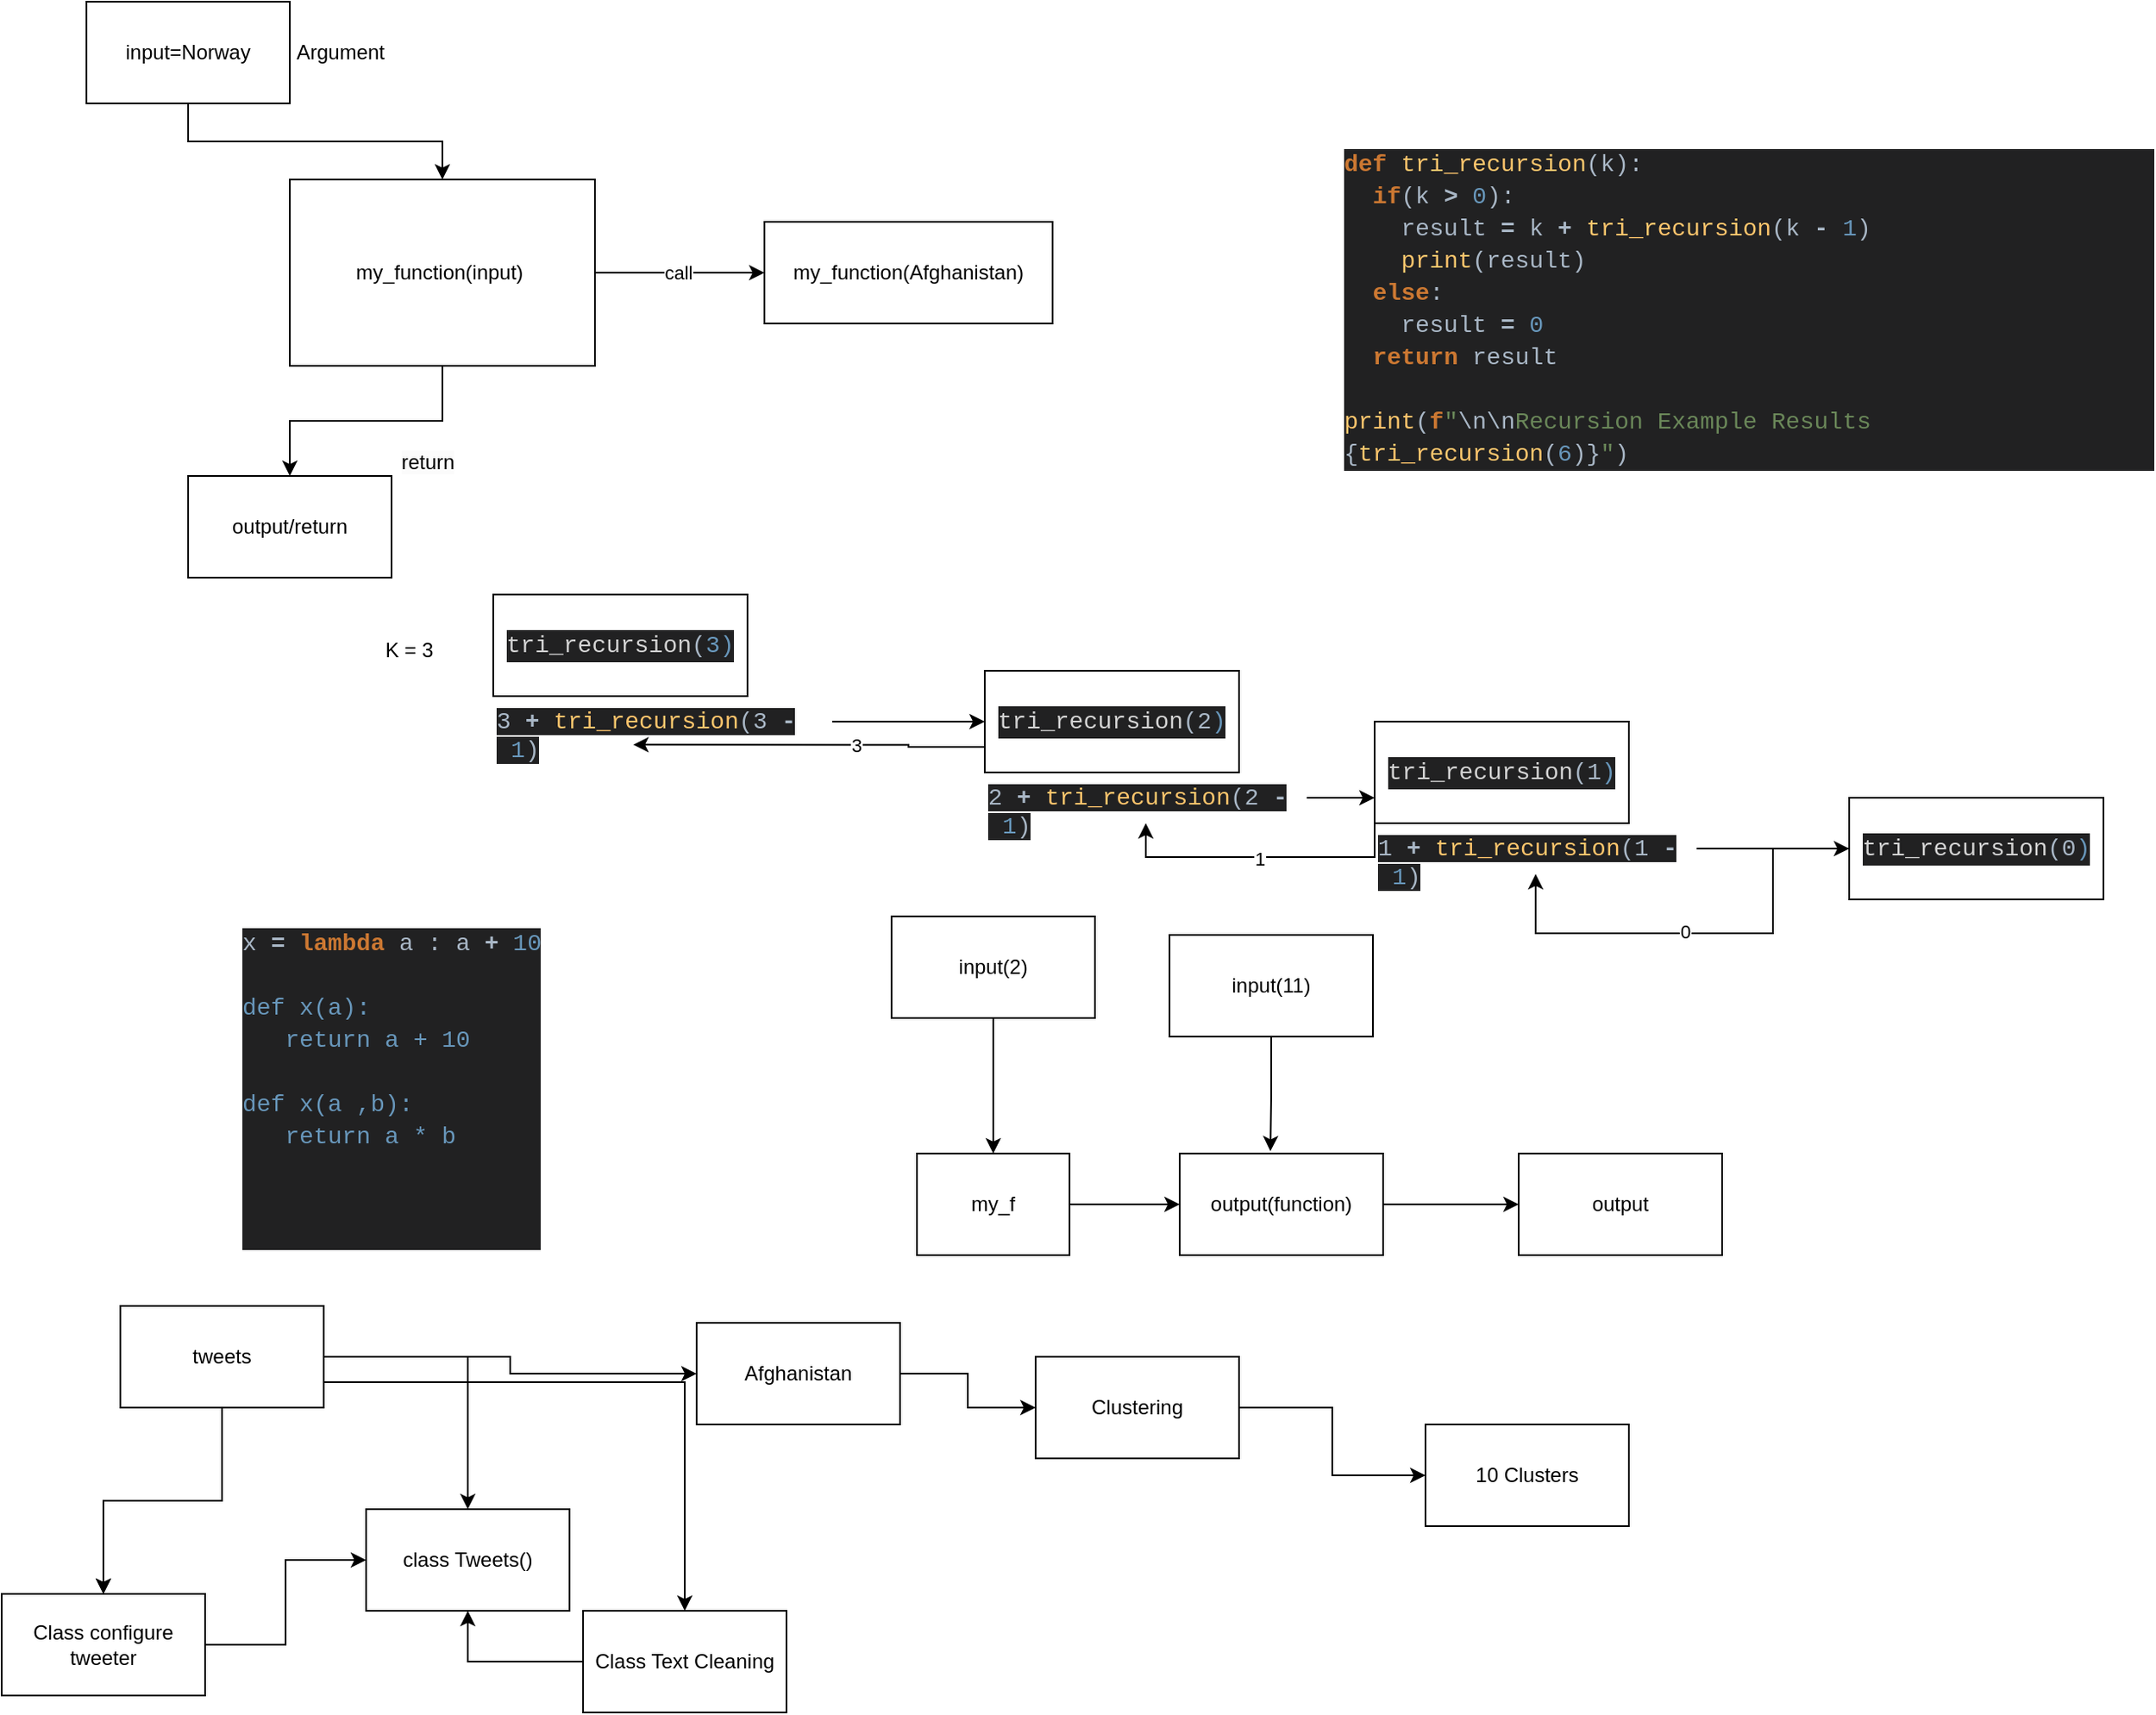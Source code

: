 <mxfile version="21.7.5" type="device">
  <diagram name="Page-1" id="yjjN8zbC1VRi_KGL64Z1">
    <mxGraphModel dx="1596" dy="771" grid="1" gridSize="10" guides="1" tooltips="1" connect="1" arrows="1" fold="1" page="1" pageScale="1" pageWidth="827" pageHeight="1169" math="0" shadow="0">
      <root>
        <mxCell id="0" />
        <mxCell id="1" parent="0" />
        <mxCell id="ee4p5m4NYaFbDFk599MZ-4" value="&#xa;&lt;span style=&quot;color: rgb(0, 0, 0); font-family: Helvetica; font-size: 12px; font-style: normal; font-variant-ligatures: normal; font-variant-caps: normal; font-weight: 400; letter-spacing: normal; orphans: 2; text-align: center; text-indent: 0px; text-transform: none; widows: 2; word-spacing: 0px; -webkit-text-stroke-width: 0px; background-color: rgb(251, 251, 251); text-decoration-thickness: initial; text-decoration-style: initial; text-decoration-color: initial; float: none; display: inline !important;&quot;&gt;return&lt;/span&gt;&#xa;&#xa;" style="edgeStyle=orthogonalEdgeStyle;rounded=0;orthogonalLoop=1;jettySize=auto;html=1;" edge="1" parent="1" source="ee4p5m4NYaFbDFk599MZ-1" target="ee4p5m4NYaFbDFk599MZ-3">
          <mxGeometry x="-0.455" y="30" relative="1" as="geometry">
            <mxPoint as="offset" />
          </mxGeometry>
        </mxCell>
        <mxCell id="ee4p5m4NYaFbDFk599MZ-8" value="" style="edgeStyle=orthogonalEdgeStyle;rounded=0;orthogonalLoop=1;jettySize=auto;html=1;" edge="1" parent="1" source="ee4p5m4NYaFbDFk599MZ-1" target="ee4p5m4NYaFbDFk599MZ-7">
          <mxGeometry relative="1" as="geometry" />
        </mxCell>
        <mxCell id="ee4p5m4NYaFbDFk599MZ-9" value="call" style="edgeLabel;html=1;align=center;verticalAlign=middle;resizable=0;points=[];" vertex="1" connectable="0" parent="ee4p5m4NYaFbDFk599MZ-8">
          <mxGeometry x="-0.018" relative="1" as="geometry">
            <mxPoint as="offset" />
          </mxGeometry>
        </mxCell>
        <mxCell id="ee4p5m4NYaFbDFk599MZ-1" value="my_function(input)&amp;nbsp;" style="rounded=0;whiteSpace=wrap;html=1;" vertex="1" parent="1">
          <mxGeometry x="180" y="225" width="180" height="110" as="geometry" />
        </mxCell>
        <mxCell id="ee4p5m4NYaFbDFk599MZ-5" style="edgeStyle=orthogonalEdgeStyle;rounded=0;orthogonalLoop=1;jettySize=auto;html=1;entryX=0.5;entryY=0;entryDx=0;entryDy=0;" edge="1" parent="1" source="ee4p5m4NYaFbDFk599MZ-2" target="ee4p5m4NYaFbDFk599MZ-1">
          <mxGeometry relative="1" as="geometry" />
        </mxCell>
        <mxCell id="ee4p5m4NYaFbDFk599MZ-2" value="input=Norway" style="rounded=0;whiteSpace=wrap;html=1;" vertex="1" parent="1">
          <mxGeometry x="60" y="120" width="120" height="60" as="geometry" />
        </mxCell>
        <mxCell id="ee4p5m4NYaFbDFk599MZ-3" value="output/return" style="whiteSpace=wrap;html=1;rounded=0;" vertex="1" parent="1">
          <mxGeometry x="120" y="400" width="120" height="60" as="geometry" />
        </mxCell>
        <mxCell id="ee4p5m4NYaFbDFk599MZ-6" value="Argument" style="text;html=1;strokeColor=none;fillColor=none;align=center;verticalAlign=middle;whiteSpace=wrap;rounded=0;" vertex="1" parent="1">
          <mxGeometry x="180" y="135" width="60" height="30" as="geometry" />
        </mxCell>
        <mxCell id="ee4p5m4NYaFbDFk599MZ-7" value="my_function(Afghanistan)" style="whiteSpace=wrap;html=1;rounded=0;" vertex="1" parent="1">
          <mxGeometry x="460" y="250" width="170" height="60" as="geometry" />
        </mxCell>
        <mxCell id="ee4p5m4NYaFbDFk599MZ-10" value="&lt;div style=&quot;background-color: rgb(33, 33, 34); font-family: Consolas, &amp;quot;Courier New&amp;quot;, monospace; font-size: 14px; line-height: 19px;&quot;&gt;&lt;font color=&quot;#d4d4d4&quot;&gt;tri_recursion&lt;/font&gt;&lt;span style=&quot;color: rgb(169, 183, 198);&quot;&gt;(&lt;/span&gt;&lt;font color=&quot;#6897bb&quot;&gt;3)&lt;/font&gt;&lt;/div&gt;" style="rounded=0;whiteSpace=wrap;html=1;" vertex="1" parent="1">
          <mxGeometry x="300" y="470" width="150" height="60" as="geometry" />
        </mxCell>
        <mxCell id="ee4p5m4NYaFbDFk599MZ-26" style="edgeStyle=orthogonalEdgeStyle;rounded=0;orthogonalLoop=1;jettySize=auto;html=1;exitX=0;exitY=1;exitDx=0;exitDy=0;entryX=0.5;entryY=1;entryDx=0;entryDy=0;" edge="1" parent="1" source="ee4p5m4NYaFbDFk599MZ-11" target="ee4p5m4NYaFbDFk599MZ-19">
          <mxGeometry relative="1" as="geometry" />
        </mxCell>
        <mxCell id="ee4p5m4NYaFbDFk599MZ-27" value="1" style="edgeLabel;html=1;align=center;verticalAlign=middle;resizable=0;points=[];" vertex="1" connectable="0" parent="ee4p5m4NYaFbDFk599MZ-26">
          <mxGeometry x="0.003" y="1" relative="1" as="geometry">
            <mxPoint as="offset" />
          </mxGeometry>
        </mxCell>
        <mxCell id="ee4p5m4NYaFbDFk599MZ-11" value="&lt;div style=&quot;background-color: rgb(33, 33, 34); font-family: Consolas, &amp;quot;Courier New&amp;quot;, monospace; font-size: 14px; line-height: 19px;&quot;&gt;&lt;font color=&quot;#d4d4d4&quot;&gt;tri_recursion&lt;/font&gt;&lt;span style=&quot;color: rgb(169, 183, 198);&quot;&gt;(1&lt;/span&gt;&lt;font color=&quot;#6897bb&quot;&gt;)&lt;/font&gt;&lt;/div&gt;" style="rounded=0;whiteSpace=wrap;html=1;" vertex="1" parent="1">
          <mxGeometry x="820" y="545" width="150" height="60" as="geometry" />
        </mxCell>
        <mxCell id="ee4p5m4NYaFbDFk599MZ-28" style="edgeStyle=orthogonalEdgeStyle;rounded=0;orthogonalLoop=1;jettySize=auto;html=1;exitX=0;exitY=0.75;exitDx=0;exitDy=0;entryX=0.413;entryY=0.955;entryDx=0;entryDy=0;entryPerimeter=0;" edge="1" parent="1" source="ee4p5m4NYaFbDFk599MZ-12" target="ee4p5m4NYaFbDFk599MZ-16">
          <mxGeometry relative="1" as="geometry" />
        </mxCell>
        <mxCell id="ee4p5m4NYaFbDFk599MZ-29" value="3" style="edgeLabel;html=1;align=center;verticalAlign=middle;resizable=0;points=[];" vertex="1" connectable="0" parent="ee4p5m4NYaFbDFk599MZ-28">
          <mxGeometry x="-0.256" relative="1" as="geometry">
            <mxPoint as="offset" />
          </mxGeometry>
        </mxCell>
        <mxCell id="ee4p5m4NYaFbDFk599MZ-12" value="&lt;div style=&quot;background-color: rgb(33, 33, 34); font-family: Consolas, &amp;quot;Courier New&amp;quot;, monospace; font-size: 14px; line-height: 19px;&quot;&gt;&lt;font color=&quot;#d4d4d4&quot;&gt;tri_recursion&lt;/font&gt;&lt;span style=&quot;color: rgb(169, 183, 198);&quot;&gt;(2&lt;/span&gt;&lt;font color=&quot;#6897bb&quot;&gt;)&lt;/font&gt;&lt;/div&gt;" style="rounded=0;whiteSpace=wrap;html=1;" vertex="1" parent="1">
          <mxGeometry x="590" y="515" width="150" height="60" as="geometry" />
        </mxCell>
        <mxCell id="ee4p5m4NYaFbDFk599MZ-23" style="edgeStyle=orthogonalEdgeStyle;rounded=0;orthogonalLoop=1;jettySize=auto;html=1;entryX=0.5;entryY=1;entryDx=0;entryDy=0;" edge="1" parent="1" source="ee4p5m4NYaFbDFk599MZ-13" target="ee4p5m4NYaFbDFk599MZ-21">
          <mxGeometry relative="1" as="geometry" />
        </mxCell>
        <mxCell id="ee4p5m4NYaFbDFk599MZ-24" value="0" style="edgeLabel;html=1;align=center;verticalAlign=middle;resizable=0;points=[];" vertex="1" connectable="0" parent="ee4p5m4NYaFbDFk599MZ-23">
          <mxGeometry x="0.092" y="-1" relative="1" as="geometry">
            <mxPoint as="offset" />
          </mxGeometry>
        </mxCell>
        <mxCell id="ee4p5m4NYaFbDFk599MZ-13" value="&lt;div style=&quot;background-color: rgb(33, 33, 34); font-family: Consolas, &amp;quot;Courier New&amp;quot;, monospace; font-size: 14px; line-height: 19px;&quot;&gt;&lt;font color=&quot;#d4d4d4&quot;&gt;tri_recursion&lt;/font&gt;&lt;span style=&quot;color: rgb(169, 183, 198);&quot;&gt;(0&lt;/span&gt;&lt;font color=&quot;#6897bb&quot;&gt;)&lt;/font&gt;&lt;/div&gt;" style="rounded=0;whiteSpace=wrap;html=1;" vertex="1" parent="1">
          <mxGeometry x="1100" y="590" width="150" height="60" as="geometry" />
        </mxCell>
        <mxCell id="ee4p5m4NYaFbDFk599MZ-14" value="&lt;div style=&quot;color: rgb(212, 212, 212); background-color: rgb(33, 33, 34); font-family: Consolas, &amp;quot;Courier New&amp;quot;, monospace; font-weight: normal; font-size: 14px; line-height: 19px;&quot;&gt;&lt;div&gt;&lt;span style=&quot;color: #cc7832;font-weight: bold;&quot;&gt;def&lt;/span&gt;&lt;span style=&quot;color: #a9b7c6;&quot;&gt; &lt;/span&gt;&lt;span style=&quot;color: #ffc66d;&quot;&gt;tri_recursion&lt;/span&gt;&lt;span style=&quot;color: #a9b7c6;&quot;&gt;(k):&lt;/span&gt;&lt;/div&gt;&lt;div&gt;&lt;span style=&quot;color: #a9b7c6;&quot;&gt;&amp;nbsp; &lt;/span&gt;&lt;span style=&quot;color: #cc7832;font-weight: bold;&quot;&gt;if&lt;/span&gt;&lt;span style=&quot;color: #a9b7c6;&quot;&gt;(k &lt;/span&gt;&lt;span style=&quot;color: #a9b7c6;font-weight: bold;&quot;&gt;&amp;gt;&lt;/span&gt;&lt;span style=&quot;color: #a9b7c6;&quot;&gt; &lt;/span&gt;&lt;span style=&quot;color: #6897bb;&quot;&gt;0&lt;/span&gt;&lt;span style=&quot;color: #a9b7c6;&quot;&gt;):&lt;/span&gt;&lt;/div&gt;&lt;div&gt;&lt;span style=&quot;color: #a9b7c6;&quot;&gt;&amp;nbsp; &amp;nbsp; result &lt;/span&gt;&lt;span style=&quot;color: #a9b7c6;font-weight: bold;&quot;&gt;=&lt;/span&gt;&lt;span style=&quot;color: #a9b7c6;&quot;&gt; k &lt;/span&gt;&lt;span style=&quot;color: #a9b7c6;font-weight: bold;&quot;&gt;+&lt;/span&gt;&lt;span style=&quot;color: #a9b7c6;&quot;&gt; &lt;/span&gt;&lt;span style=&quot;color: #ffc66d;&quot;&gt;tri_recursion&lt;/span&gt;&lt;span style=&quot;color: #a9b7c6;&quot;&gt;(k &lt;/span&gt;&lt;span style=&quot;color: #a9b7c6;font-weight: bold;&quot;&gt;-&lt;/span&gt;&lt;span style=&quot;color: #a9b7c6;&quot;&gt; &lt;/span&gt;&lt;span style=&quot;color: #6897bb;&quot;&gt;1&lt;/span&gt;&lt;span style=&quot;color: #a9b7c6;&quot;&gt;)&lt;/span&gt;&lt;/div&gt;&lt;div&gt;&lt;span style=&quot;color: #a9b7c6;&quot;&gt;&amp;nbsp; &amp;nbsp; &lt;/span&gt;&lt;span style=&quot;color: #ffc66d;&quot;&gt;print&lt;/span&gt;&lt;span style=&quot;color: #a9b7c6;&quot;&gt;(result)&lt;/span&gt;&lt;/div&gt;&lt;div&gt;&lt;span style=&quot;color: #a9b7c6;&quot;&gt;&amp;nbsp; &lt;/span&gt;&lt;span style=&quot;color: #cc7832;font-weight: bold;&quot;&gt;else&lt;/span&gt;&lt;span style=&quot;color: #a9b7c6;&quot;&gt;:&lt;/span&gt;&lt;/div&gt;&lt;div&gt;&lt;span style=&quot;color: #a9b7c6;&quot;&gt;&amp;nbsp; &amp;nbsp; result &lt;/span&gt;&lt;span style=&quot;color: #a9b7c6;font-weight: bold;&quot;&gt;=&lt;/span&gt;&lt;span style=&quot;color: #a9b7c6;&quot;&gt; &lt;/span&gt;&lt;span style=&quot;color: #6897bb;&quot;&gt;0&lt;/span&gt;&lt;/div&gt;&lt;div&gt;&lt;span style=&quot;color: #a9b7c6;&quot;&gt;&amp;nbsp; &lt;/span&gt;&lt;span style=&quot;color: #cc7832;font-weight: bold;&quot;&gt;return&lt;/span&gt;&lt;span style=&quot;color: #a9b7c6;&quot;&gt; result&lt;/span&gt;&lt;/div&gt;&lt;br&gt;&lt;div&gt;&lt;span style=&quot;color: #ffc66d;&quot;&gt;print&lt;/span&gt;&lt;span style=&quot;color: #a9b7c6;&quot;&gt;(&lt;/span&gt;&lt;span style=&quot;color: #cc7832;font-weight: bold;&quot;&gt;f&lt;/span&gt;&lt;span style=&quot;color: #6a8759;&quot;&gt;&quot;&lt;/span&gt;&lt;span style=&quot;color: #a9b7c6;&quot;&gt;\n\n&lt;/span&gt;&lt;span style=&quot;color: #6a8759;&quot;&gt;Recursion Example Results &lt;/span&gt;&lt;span style=&quot;color: #a9b7c6;&quot;&gt;{&lt;/span&gt;&lt;span style=&quot;color: #ffc66d;&quot;&gt;tri_recursion&lt;/span&gt;&lt;span style=&quot;color: #a9b7c6;&quot;&gt;(&lt;/span&gt;&lt;span style=&quot;color: #6897bb;&quot;&gt;6&lt;/span&gt;&lt;span style=&quot;color: #a9b7c6;&quot;&gt;)}&lt;/span&gt;&lt;span style=&quot;color: #6a8759;&quot;&gt;&quot;&lt;/span&gt;&lt;span style=&quot;color: #a9b7c6;&quot;&gt;)&lt;/span&gt;&lt;/div&gt;&lt;/div&gt;" style="text;whiteSpace=wrap;html=1;" vertex="1" parent="1">
          <mxGeometry x="800" y="200" width="480" height="190" as="geometry" />
        </mxCell>
        <mxCell id="ee4p5m4NYaFbDFk599MZ-15" value="K = 3" style="text;html=1;align=center;verticalAlign=middle;resizable=0;points=[];autosize=1;strokeColor=none;fillColor=none;" vertex="1" parent="1">
          <mxGeometry x="225" y="488" width="50" height="30" as="geometry" />
        </mxCell>
        <mxCell id="ee4p5m4NYaFbDFk599MZ-18" style="edgeStyle=orthogonalEdgeStyle;rounded=0;orthogonalLoop=1;jettySize=auto;html=1;entryX=0;entryY=0.5;entryDx=0;entryDy=0;" edge="1" parent="1" source="ee4p5m4NYaFbDFk599MZ-16" target="ee4p5m4NYaFbDFk599MZ-12">
          <mxGeometry relative="1" as="geometry" />
        </mxCell>
        <mxCell id="ee4p5m4NYaFbDFk599MZ-16" value="&lt;span style=&quot;border-color: var(--border-color); font-family: Consolas, &amp;quot;Courier New&amp;quot;, monospace; font-size: 14px; font-style: normal; font-variant-ligatures: normal; font-variant-caps: normal; font-weight: 400; letter-spacing: normal; orphans: 2; text-align: left; text-indent: 0px; text-transform: none; widows: 2; word-spacing: 0px; -webkit-text-stroke-width: 0px; background-color: rgb(33, 33, 34); text-decoration-thickness: initial; text-decoration-style: initial; text-decoration-color: initial; color: rgb(169, 183, 198);&quot;&gt;&lt;span&gt;3&amp;nbsp;&lt;/span&gt;&lt;/span&gt;&lt;span style=&quot;border-color: var(--border-color); font-family: Consolas, &amp;quot;Courier New&amp;quot;, monospace; font-size: 14px; font-style: normal; font-variant-ligatures: normal; font-variant-caps: normal; letter-spacing: normal; orphans: 2; text-align: left; text-indent: 0px; text-transform: none; widows: 2; word-spacing: 0px; -webkit-text-stroke-width: 0px; background-color: rgb(33, 33, 34); text-decoration-thickness: initial; text-decoration-style: initial; text-decoration-color: initial; color: rgb(169, 183, 198); font-weight: bold;&quot;&gt;+&lt;/span&gt;&lt;span style=&quot;border-color: var(--border-color); font-family: Consolas, &amp;quot;Courier New&amp;quot;, monospace; font-size: 14px; font-style: normal; font-variant-ligatures: normal; font-variant-caps: normal; font-weight: 400; letter-spacing: normal; orphans: 2; text-align: left; text-indent: 0px; text-transform: none; widows: 2; word-spacing: 0px; -webkit-text-stroke-width: 0px; background-color: rgb(33, 33, 34); text-decoration-thickness: initial; text-decoration-style: initial; text-decoration-color: initial; color: rgb(169, 183, 198);&quot;&gt;&lt;span&gt;&amp;nbsp;&lt;/span&gt;&lt;/span&gt;&lt;span style=&quot;border-color: var(--border-color); font-family: Consolas, &amp;quot;Courier New&amp;quot;, monospace; font-size: 14px; font-style: normal; font-variant-ligatures: normal; font-variant-caps: normal; font-weight: 400; letter-spacing: normal; orphans: 2; text-align: left; text-indent: 0px; text-transform: none; widows: 2; word-spacing: 0px; -webkit-text-stroke-width: 0px; background-color: rgb(33, 33, 34); text-decoration-thickness: initial; text-decoration-style: initial; text-decoration-color: initial; color: rgb(255, 198, 109);&quot;&gt;tri_recursion&lt;/span&gt;&lt;span style=&quot;border-color: var(--border-color); font-family: Consolas, &amp;quot;Courier New&amp;quot;, monospace; font-size: 14px; font-style: normal; font-variant-ligatures: normal; font-variant-caps: normal; font-weight: 400; letter-spacing: normal; orphans: 2; text-align: left; text-indent: 0px; text-transform: none; widows: 2; word-spacing: 0px; -webkit-text-stroke-width: 0px; background-color: rgb(33, 33, 34); text-decoration-thickness: initial; text-decoration-style: initial; text-decoration-color: initial; color: rgb(169, 183, 198);&quot;&gt;(3&lt;span&gt;&amp;nbsp;&lt;/span&gt;&lt;/span&gt;&lt;span style=&quot;border-color: var(--border-color); font-family: Consolas, &amp;quot;Courier New&amp;quot;, monospace; font-size: 14px; font-style: normal; font-variant-ligatures: normal; font-variant-caps: normal; letter-spacing: normal; orphans: 2; text-align: left; text-indent: 0px; text-transform: none; widows: 2; word-spacing: 0px; -webkit-text-stroke-width: 0px; background-color: rgb(33, 33, 34); text-decoration-thickness: initial; text-decoration-style: initial; text-decoration-color: initial; color: rgb(169, 183, 198); font-weight: bold;&quot;&gt;-&lt;/span&gt;&lt;span style=&quot;border-color: var(--border-color); font-family: Consolas, &amp;quot;Courier New&amp;quot;, monospace; font-size: 14px; font-style: normal; font-variant-ligatures: normal; font-variant-caps: normal; font-weight: 400; letter-spacing: normal; orphans: 2; text-align: left; text-indent: 0px; text-transform: none; widows: 2; word-spacing: 0px; -webkit-text-stroke-width: 0px; background-color: rgb(33, 33, 34); text-decoration-thickness: initial; text-decoration-style: initial; text-decoration-color: initial; color: rgb(169, 183, 198);&quot;&gt;&lt;span&gt;&amp;nbsp;&lt;/span&gt;&lt;/span&gt;&lt;span style=&quot;border-color: var(--border-color); font-family: Consolas, &amp;quot;Courier New&amp;quot;, monospace; font-size: 14px; font-style: normal; font-variant-ligatures: normal; font-variant-caps: normal; font-weight: 400; letter-spacing: normal; orphans: 2; text-align: left; text-indent: 0px; text-transform: none; widows: 2; word-spacing: 0px; -webkit-text-stroke-width: 0px; background-color: rgb(33, 33, 34); text-decoration-thickness: initial; text-decoration-style: initial; text-decoration-color: initial; color: rgb(104, 151, 187);&quot;&gt;1&lt;/span&gt;&lt;span style=&quot;border-color: var(--border-color); font-family: Consolas, &amp;quot;Courier New&amp;quot;, monospace; font-size: 14px; font-style: normal; font-variant-ligatures: normal; font-variant-caps: normal; font-weight: 400; letter-spacing: normal; orphans: 2; text-align: left; text-indent: 0px; text-transform: none; widows: 2; word-spacing: 0px; -webkit-text-stroke-width: 0px; background-color: rgb(33, 33, 34); text-decoration-thickness: initial; text-decoration-style: initial; text-decoration-color: initial; color: rgb(169, 183, 198);&quot;&gt;)&lt;/span&gt;" style="text;whiteSpace=wrap;html=1;" vertex="1" parent="1">
          <mxGeometry x="300" y="530" width="200" height="30" as="geometry" />
        </mxCell>
        <mxCell id="ee4p5m4NYaFbDFk599MZ-20" style="edgeStyle=orthogonalEdgeStyle;rounded=0;orthogonalLoop=1;jettySize=auto;html=1;entryX=0;entryY=0.75;entryDx=0;entryDy=0;" edge="1" parent="1" source="ee4p5m4NYaFbDFk599MZ-19" target="ee4p5m4NYaFbDFk599MZ-11">
          <mxGeometry relative="1" as="geometry" />
        </mxCell>
        <mxCell id="ee4p5m4NYaFbDFk599MZ-19" value="&lt;span style=&quot;border-color: var(--border-color); font-family: Consolas, &amp;quot;Courier New&amp;quot;, monospace; font-size: 14px; font-style: normal; font-variant-ligatures: normal; font-variant-caps: normal; font-weight: 400; letter-spacing: normal; orphans: 2; text-align: left; text-indent: 0px; text-transform: none; widows: 2; word-spacing: 0px; -webkit-text-stroke-width: 0px; background-color: rgb(33, 33, 34); text-decoration-thickness: initial; text-decoration-style: initial; text-decoration-color: initial; color: rgb(169, 183, 198);&quot;&gt;&lt;span&gt;2&amp;nbsp;&lt;/span&gt;&lt;/span&gt;&lt;span style=&quot;border-color: var(--border-color); font-family: Consolas, &amp;quot;Courier New&amp;quot;, monospace; font-size: 14px; font-style: normal; font-variant-ligatures: normal; font-variant-caps: normal; letter-spacing: normal; orphans: 2; text-align: left; text-indent: 0px; text-transform: none; widows: 2; word-spacing: 0px; -webkit-text-stroke-width: 0px; background-color: rgb(33, 33, 34); text-decoration-thickness: initial; text-decoration-style: initial; text-decoration-color: initial; color: rgb(169, 183, 198); font-weight: bold;&quot;&gt;+&lt;/span&gt;&lt;span style=&quot;border-color: var(--border-color); font-family: Consolas, &amp;quot;Courier New&amp;quot;, monospace; font-size: 14px; font-style: normal; font-variant-ligatures: normal; font-variant-caps: normal; font-weight: 400; letter-spacing: normal; orphans: 2; text-align: left; text-indent: 0px; text-transform: none; widows: 2; word-spacing: 0px; -webkit-text-stroke-width: 0px; background-color: rgb(33, 33, 34); text-decoration-thickness: initial; text-decoration-style: initial; text-decoration-color: initial; color: rgb(169, 183, 198);&quot;&gt;&lt;span&gt;&amp;nbsp;&lt;/span&gt;&lt;/span&gt;&lt;span style=&quot;border-color: var(--border-color); font-family: Consolas, &amp;quot;Courier New&amp;quot;, monospace; font-size: 14px; font-style: normal; font-variant-ligatures: normal; font-variant-caps: normal; font-weight: 400; letter-spacing: normal; orphans: 2; text-align: left; text-indent: 0px; text-transform: none; widows: 2; word-spacing: 0px; -webkit-text-stroke-width: 0px; background-color: rgb(33, 33, 34); text-decoration-thickness: initial; text-decoration-style: initial; text-decoration-color: initial; color: rgb(255, 198, 109);&quot;&gt;tri_recursion&lt;/span&gt;&lt;span style=&quot;border-color: var(--border-color); font-family: Consolas, &amp;quot;Courier New&amp;quot;, monospace; font-size: 14px; font-style: normal; font-variant-ligatures: normal; font-variant-caps: normal; font-weight: 400; letter-spacing: normal; orphans: 2; text-align: left; text-indent: 0px; text-transform: none; widows: 2; word-spacing: 0px; -webkit-text-stroke-width: 0px; background-color: rgb(33, 33, 34); text-decoration-thickness: initial; text-decoration-style: initial; text-decoration-color: initial; color: rgb(169, 183, 198);&quot;&gt;(2&lt;span&gt;&amp;nbsp;&lt;/span&gt;&lt;/span&gt;&lt;span style=&quot;border-color: var(--border-color); font-family: Consolas, &amp;quot;Courier New&amp;quot;, monospace; font-size: 14px; font-style: normal; font-variant-ligatures: normal; font-variant-caps: normal; letter-spacing: normal; orphans: 2; text-align: left; text-indent: 0px; text-transform: none; widows: 2; word-spacing: 0px; -webkit-text-stroke-width: 0px; background-color: rgb(33, 33, 34); text-decoration-thickness: initial; text-decoration-style: initial; text-decoration-color: initial; color: rgb(169, 183, 198); font-weight: bold;&quot;&gt;-&lt;/span&gt;&lt;span style=&quot;border-color: var(--border-color); font-family: Consolas, &amp;quot;Courier New&amp;quot;, monospace; font-size: 14px; font-style: normal; font-variant-ligatures: normal; font-variant-caps: normal; font-weight: 400; letter-spacing: normal; orphans: 2; text-align: left; text-indent: 0px; text-transform: none; widows: 2; word-spacing: 0px; -webkit-text-stroke-width: 0px; background-color: rgb(33, 33, 34); text-decoration-thickness: initial; text-decoration-style: initial; text-decoration-color: initial; color: rgb(169, 183, 198);&quot;&gt;&lt;span&gt;&amp;nbsp;&lt;/span&gt;&lt;/span&gt;&lt;span style=&quot;border-color: var(--border-color); font-family: Consolas, &amp;quot;Courier New&amp;quot;, monospace; font-size: 14px; font-style: normal; font-variant-ligatures: normal; font-variant-caps: normal; font-weight: 400; letter-spacing: normal; orphans: 2; text-align: left; text-indent: 0px; text-transform: none; widows: 2; word-spacing: 0px; -webkit-text-stroke-width: 0px; background-color: rgb(33, 33, 34); text-decoration-thickness: initial; text-decoration-style: initial; text-decoration-color: initial; color: rgb(104, 151, 187);&quot;&gt;1&lt;/span&gt;&lt;span style=&quot;border-color: var(--border-color); font-family: Consolas, &amp;quot;Courier New&amp;quot;, monospace; font-size: 14px; font-style: normal; font-variant-ligatures: normal; font-variant-caps: normal; font-weight: 400; letter-spacing: normal; orphans: 2; text-align: left; text-indent: 0px; text-transform: none; widows: 2; word-spacing: 0px; -webkit-text-stroke-width: 0px; background-color: rgb(33, 33, 34); text-decoration-thickness: initial; text-decoration-style: initial; text-decoration-color: initial; color: rgb(169, 183, 198);&quot;&gt;)&lt;/span&gt;" style="text;whiteSpace=wrap;html=1;" vertex="1" parent="1">
          <mxGeometry x="590" y="575" width="190" height="30" as="geometry" />
        </mxCell>
        <mxCell id="ee4p5m4NYaFbDFk599MZ-22" style="edgeStyle=orthogonalEdgeStyle;rounded=0;orthogonalLoop=1;jettySize=auto;html=1;entryX=0;entryY=0.5;entryDx=0;entryDy=0;" edge="1" parent="1" source="ee4p5m4NYaFbDFk599MZ-21" target="ee4p5m4NYaFbDFk599MZ-13">
          <mxGeometry relative="1" as="geometry" />
        </mxCell>
        <mxCell id="ee4p5m4NYaFbDFk599MZ-21" value="&lt;span style=&quot;border-color: var(--border-color); font-family: Consolas, &amp;quot;Courier New&amp;quot;, monospace; font-size: 14px; font-style: normal; font-variant-ligatures: normal; font-variant-caps: normal; font-weight: 400; letter-spacing: normal; orphans: 2; text-align: left; text-indent: 0px; text-transform: none; widows: 2; word-spacing: 0px; -webkit-text-stroke-width: 0px; background-color: rgb(33, 33, 34); text-decoration-thickness: initial; text-decoration-style: initial; text-decoration-color: initial; color: rgb(169, 183, 198);&quot;&gt;&lt;span&gt;1&amp;nbsp;&lt;/span&gt;&lt;/span&gt;&lt;span style=&quot;border-color: var(--border-color); font-family: Consolas, &amp;quot;Courier New&amp;quot;, monospace; font-size: 14px; font-style: normal; font-variant-ligatures: normal; font-variant-caps: normal; letter-spacing: normal; orphans: 2; text-align: left; text-indent: 0px; text-transform: none; widows: 2; word-spacing: 0px; -webkit-text-stroke-width: 0px; background-color: rgb(33, 33, 34); text-decoration-thickness: initial; text-decoration-style: initial; text-decoration-color: initial; color: rgb(169, 183, 198); font-weight: bold;&quot;&gt;+&lt;/span&gt;&lt;span style=&quot;border-color: var(--border-color); font-family: Consolas, &amp;quot;Courier New&amp;quot;, monospace; font-size: 14px; font-style: normal; font-variant-ligatures: normal; font-variant-caps: normal; font-weight: 400; letter-spacing: normal; orphans: 2; text-align: left; text-indent: 0px; text-transform: none; widows: 2; word-spacing: 0px; -webkit-text-stroke-width: 0px; background-color: rgb(33, 33, 34); text-decoration-thickness: initial; text-decoration-style: initial; text-decoration-color: initial; color: rgb(169, 183, 198);&quot;&gt;&lt;span&gt;&amp;nbsp;&lt;/span&gt;&lt;/span&gt;&lt;span style=&quot;border-color: var(--border-color); font-family: Consolas, &amp;quot;Courier New&amp;quot;, monospace; font-size: 14px; font-style: normal; font-variant-ligatures: normal; font-variant-caps: normal; font-weight: 400; letter-spacing: normal; orphans: 2; text-align: left; text-indent: 0px; text-transform: none; widows: 2; word-spacing: 0px; -webkit-text-stroke-width: 0px; background-color: rgb(33, 33, 34); text-decoration-thickness: initial; text-decoration-style: initial; text-decoration-color: initial; color: rgb(255, 198, 109);&quot;&gt;tri_recursion&lt;/span&gt;&lt;span style=&quot;border-color: var(--border-color); font-family: Consolas, &amp;quot;Courier New&amp;quot;, monospace; font-size: 14px; font-style: normal; font-variant-ligatures: normal; font-variant-caps: normal; font-weight: 400; letter-spacing: normal; orphans: 2; text-align: left; text-indent: 0px; text-transform: none; widows: 2; word-spacing: 0px; -webkit-text-stroke-width: 0px; background-color: rgb(33, 33, 34); text-decoration-thickness: initial; text-decoration-style: initial; text-decoration-color: initial; color: rgb(169, 183, 198);&quot;&gt;(1&lt;span&gt;&amp;nbsp;&lt;/span&gt;&lt;/span&gt;&lt;span style=&quot;border-color: var(--border-color); font-family: Consolas, &amp;quot;Courier New&amp;quot;, monospace; font-size: 14px; font-style: normal; font-variant-ligatures: normal; font-variant-caps: normal; letter-spacing: normal; orphans: 2; text-align: left; text-indent: 0px; text-transform: none; widows: 2; word-spacing: 0px; -webkit-text-stroke-width: 0px; background-color: rgb(33, 33, 34); text-decoration-thickness: initial; text-decoration-style: initial; text-decoration-color: initial; color: rgb(169, 183, 198); font-weight: bold;&quot;&gt;-&lt;/span&gt;&lt;span style=&quot;border-color: var(--border-color); font-family: Consolas, &amp;quot;Courier New&amp;quot;, monospace; font-size: 14px; font-style: normal; font-variant-ligatures: normal; font-variant-caps: normal; font-weight: 400; letter-spacing: normal; orphans: 2; text-align: left; text-indent: 0px; text-transform: none; widows: 2; word-spacing: 0px; -webkit-text-stroke-width: 0px; background-color: rgb(33, 33, 34); text-decoration-thickness: initial; text-decoration-style: initial; text-decoration-color: initial; color: rgb(169, 183, 198);&quot;&gt;&lt;span&gt;&amp;nbsp;&lt;/span&gt;&lt;/span&gt;&lt;span style=&quot;border-color: var(--border-color); font-family: Consolas, &amp;quot;Courier New&amp;quot;, monospace; font-size: 14px; font-style: normal; font-variant-ligatures: normal; font-variant-caps: normal; font-weight: 400; letter-spacing: normal; orphans: 2; text-align: left; text-indent: 0px; text-transform: none; widows: 2; word-spacing: 0px; -webkit-text-stroke-width: 0px; background-color: rgb(33, 33, 34); text-decoration-thickness: initial; text-decoration-style: initial; text-decoration-color: initial; color: rgb(104, 151, 187);&quot;&gt;1&lt;/span&gt;&lt;span style=&quot;border-color: var(--border-color); font-family: Consolas, &amp;quot;Courier New&amp;quot;, monospace; font-size: 14px; font-style: normal; font-variant-ligatures: normal; font-variant-caps: normal; font-weight: 400; letter-spacing: normal; orphans: 2; text-align: left; text-indent: 0px; text-transform: none; widows: 2; word-spacing: 0px; -webkit-text-stroke-width: 0px; background-color: rgb(33, 33, 34); text-decoration-thickness: initial; text-decoration-style: initial; text-decoration-color: initial; color: rgb(169, 183, 198);&quot;&gt;)&lt;/span&gt;" style="text;whiteSpace=wrap;html=1;" vertex="1" parent="1">
          <mxGeometry x="820" y="605" width="190" height="30" as="geometry" />
        </mxCell>
        <mxCell id="ee4p5m4NYaFbDFk599MZ-30" value="&lt;div style=&quot;color: rgb(212, 212, 212); background-color: rgb(33, 33, 34); font-family: Consolas, &amp;quot;Courier New&amp;quot;, monospace; font-weight: normal; font-size: 14px; line-height: 19px;&quot;&gt;&lt;div&gt;&lt;span style=&quot;color: #a9b7c6;&quot;&gt;x &lt;/span&gt;&lt;span style=&quot;color: #a9b7c6;font-weight: bold;&quot;&gt;=&lt;/span&gt;&lt;span style=&quot;color: #a9b7c6;&quot;&gt; &lt;/span&gt;&lt;span style=&quot;color: #cc7832;font-weight: bold;&quot;&gt;lambda&lt;/span&gt;&lt;span style=&quot;color: #a9b7c6;&quot;&gt; a : a &lt;/span&gt;&lt;span style=&quot;color: #a9b7c6;font-weight: bold;&quot;&gt;+&lt;/span&gt;&lt;span style=&quot;color: #a9b7c6;&quot;&gt; &lt;/span&gt;&lt;span style=&quot;color: #6897bb;&quot;&gt;10&lt;/span&gt;&lt;/div&gt;&lt;div&gt;&lt;span style=&quot;color: #6897bb;&quot;&gt;&lt;br&gt;&lt;/span&gt;&lt;/div&gt;&lt;div&gt;&lt;span style=&quot;color: #6897bb;&quot;&gt;def x(a):&lt;/span&gt;&lt;/div&gt;&lt;div&gt;&lt;span style=&quot;color: #6897bb;&quot;&gt;&amp;nbsp; &amp;nbsp;return a + 10&lt;/span&gt;&lt;/div&gt;&lt;div&gt;&lt;span style=&quot;color: #6897bb;&quot;&gt;&lt;br&gt;&lt;/span&gt;&lt;/div&gt;&lt;div&gt;&lt;span style=&quot;color: #6897bb;&quot;&gt;def x(a ,b):&lt;/span&gt;&lt;/div&gt;&lt;div&gt;&lt;span style=&quot;color: #6897bb;&quot;&gt;&amp;nbsp; &amp;nbsp;return a * b&lt;/span&gt;&lt;/div&gt;&lt;div&gt;&lt;span style=&quot;color: #6897bb;&quot;&gt;&lt;br&gt;&lt;/span&gt;&lt;/div&gt;&lt;div&gt;&lt;span style=&quot;color: #6897bb;&quot;&gt;&lt;br&gt;&lt;/span&gt;&lt;/div&gt;&lt;div&gt;&lt;span style=&quot;color: #6897bb;&quot;&gt;&lt;br&gt;&lt;/span&gt;&lt;/div&gt;&lt;/div&gt;" style="text;whiteSpace=wrap;html=1;" vertex="1" parent="1">
          <mxGeometry x="150" y="660" width="200" height="160" as="geometry" />
        </mxCell>
        <mxCell id="ee4p5m4NYaFbDFk599MZ-36" value="" style="edgeStyle=orthogonalEdgeStyle;rounded=0;orthogonalLoop=1;jettySize=auto;html=1;" edge="1" parent="1" source="ee4p5m4NYaFbDFk599MZ-31" target="ee4p5m4NYaFbDFk599MZ-35">
          <mxGeometry relative="1" as="geometry" />
        </mxCell>
        <mxCell id="ee4p5m4NYaFbDFk599MZ-31" value="my_f" style="rounded=0;whiteSpace=wrap;html=1;" vertex="1" parent="1">
          <mxGeometry x="550" y="800" width="90" height="60" as="geometry" />
        </mxCell>
        <mxCell id="ee4p5m4NYaFbDFk599MZ-34" style="edgeStyle=orthogonalEdgeStyle;rounded=0;orthogonalLoop=1;jettySize=auto;html=1;entryX=0.5;entryY=0;entryDx=0;entryDy=0;" edge="1" parent="1" source="ee4p5m4NYaFbDFk599MZ-32" target="ee4p5m4NYaFbDFk599MZ-31">
          <mxGeometry relative="1" as="geometry" />
        </mxCell>
        <mxCell id="ee4p5m4NYaFbDFk599MZ-32" value="input(2)" style="whiteSpace=wrap;html=1;rounded=0;" vertex="1" parent="1">
          <mxGeometry x="535" y="660" width="120" height="60" as="geometry" />
        </mxCell>
        <mxCell id="ee4p5m4NYaFbDFk599MZ-41" value="" style="edgeStyle=orthogonalEdgeStyle;rounded=0;orthogonalLoop=1;jettySize=auto;html=1;" edge="1" parent="1" source="ee4p5m4NYaFbDFk599MZ-35" target="ee4p5m4NYaFbDFk599MZ-40">
          <mxGeometry relative="1" as="geometry" />
        </mxCell>
        <mxCell id="ee4p5m4NYaFbDFk599MZ-35" value="output(function)" style="whiteSpace=wrap;html=1;rounded=0;" vertex="1" parent="1">
          <mxGeometry x="705" y="800" width="120" height="60" as="geometry" />
        </mxCell>
        <mxCell id="ee4p5m4NYaFbDFk599MZ-39" style="edgeStyle=orthogonalEdgeStyle;rounded=0;orthogonalLoop=1;jettySize=auto;html=1;entryX=0.446;entryY=-0.022;entryDx=0;entryDy=0;entryPerimeter=0;" edge="1" parent="1" source="ee4p5m4NYaFbDFk599MZ-38" target="ee4p5m4NYaFbDFk599MZ-35">
          <mxGeometry relative="1" as="geometry" />
        </mxCell>
        <mxCell id="ee4p5m4NYaFbDFk599MZ-38" value="input(11)" style="rounded=0;whiteSpace=wrap;html=1;" vertex="1" parent="1">
          <mxGeometry x="699" y="671" width="120" height="60" as="geometry" />
        </mxCell>
        <mxCell id="ee4p5m4NYaFbDFk599MZ-40" value="output" style="whiteSpace=wrap;html=1;rounded=0;" vertex="1" parent="1">
          <mxGeometry x="905" y="800" width="120" height="60" as="geometry" />
        </mxCell>
        <mxCell id="ee4p5m4NYaFbDFk599MZ-46" value="" style="edgeStyle=orthogonalEdgeStyle;rounded=0;orthogonalLoop=1;jettySize=auto;html=1;" edge="1" parent="1" source="ee4p5m4NYaFbDFk599MZ-42" target="ee4p5m4NYaFbDFk599MZ-45">
          <mxGeometry relative="1" as="geometry" />
        </mxCell>
        <mxCell id="ee4p5m4NYaFbDFk599MZ-42" value="Afghanistan" style="rounded=0;whiteSpace=wrap;html=1;" vertex="1" parent="1">
          <mxGeometry x="420" y="900" width="120" height="60" as="geometry" />
        </mxCell>
        <mxCell id="ee4p5m4NYaFbDFk599MZ-44" style="edgeStyle=orthogonalEdgeStyle;rounded=0;orthogonalLoop=1;jettySize=auto;html=1;entryX=0;entryY=0.5;entryDx=0;entryDy=0;" edge="1" parent="1" source="ee4p5m4NYaFbDFk599MZ-43" target="ee4p5m4NYaFbDFk599MZ-42">
          <mxGeometry relative="1" as="geometry" />
        </mxCell>
        <mxCell id="ee4p5m4NYaFbDFk599MZ-50" value="" style="edgeStyle=orthogonalEdgeStyle;rounded=0;orthogonalLoop=1;jettySize=auto;html=1;" edge="1" parent="1" source="ee4p5m4NYaFbDFk599MZ-43" target="ee4p5m4NYaFbDFk599MZ-49">
          <mxGeometry relative="1" as="geometry" />
        </mxCell>
        <mxCell id="ee4p5m4NYaFbDFk599MZ-52" value="" style="edgeStyle=orthogonalEdgeStyle;rounded=0;orthogonalLoop=1;jettySize=auto;html=1;" edge="1" parent="1" source="ee4p5m4NYaFbDFk599MZ-43" target="ee4p5m4NYaFbDFk599MZ-51">
          <mxGeometry relative="1" as="geometry" />
        </mxCell>
        <mxCell id="ee4p5m4NYaFbDFk599MZ-53" value="" style="edgeStyle=orthogonalEdgeStyle;rounded=0;orthogonalLoop=1;jettySize=auto;html=1;" edge="1" parent="1" source="ee4p5m4NYaFbDFk599MZ-43" target="ee4p5m4NYaFbDFk599MZ-51">
          <mxGeometry relative="1" as="geometry" />
        </mxCell>
        <mxCell id="ee4p5m4NYaFbDFk599MZ-54" style="edgeStyle=orthogonalEdgeStyle;rounded=0;orthogonalLoop=1;jettySize=auto;html=1;exitX=1;exitY=0.75;exitDx=0;exitDy=0;" edge="1" parent="1" source="ee4p5m4NYaFbDFk599MZ-43" target="ee4p5m4NYaFbDFk599MZ-55">
          <mxGeometry relative="1" as="geometry">
            <mxPoint x="380" y="1100" as="targetPoint" />
          </mxGeometry>
        </mxCell>
        <mxCell id="ee4p5m4NYaFbDFk599MZ-43" value="tweets" style="rounded=0;whiteSpace=wrap;html=1;" vertex="1" parent="1">
          <mxGeometry x="80" y="890" width="120" height="60" as="geometry" />
        </mxCell>
        <mxCell id="ee4p5m4NYaFbDFk599MZ-48" value="" style="edgeStyle=orthogonalEdgeStyle;rounded=0;orthogonalLoop=1;jettySize=auto;html=1;" edge="1" parent="1" source="ee4p5m4NYaFbDFk599MZ-45" target="ee4p5m4NYaFbDFk599MZ-47">
          <mxGeometry relative="1" as="geometry" />
        </mxCell>
        <mxCell id="ee4p5m4NYaFbDFk599MZ-45" value="Clustering" style="whiteSpace=wrap;html=1;rounded=0;" vertex="1" parent="1">
          <mxGeometry x="620" y="920" width="120" height="60" as="geometry" />
        </mxCell>
        <mxCell id="ee4p5m4NYaFbDFk599MZ-47" value="10 Clusters" style="whiteSpace=wrap;html=1;rounded=0;" vertex="1" parent="1">
          <mxGeometry x="850" y="960" width="120" height="60" as="geometry" />
        </mxCell>
        <mxCell id="ee4p5m4NYaFbDFk599MZ-49" value="class Tweets()" style="whiteSpace=wrap;html=1;rounded=0;" vertex="1" parent="1">
          <mxGeometry x="225" y="1010" width="120" height="60" as="geometry" />
        </mxCell>
        <mxCell id="ee4p5m4NYaFbDFk599MZ-57" style="edgeStyle=orthogonalEdgeStyle;rounded=0;orthogonalLoop=1;jettySize=auto;html=1;entryX=0;entryY=0.5;entryDx=0;entryDy=0;" edge="1" parent="1" source="ee4p5m4NYaFbDFk599MZ-51" target="ee4p5m4NYaFbDFk599MZ-49">
          <mxGeometry relative="1" as="geometry" />
        </mxCell>
        <mxCell id="ee4p5m4NYaFbDFk599MZ-51" value="Class configure tweeter" style="whiteSpace=wrap;html=1;rounded=0;" vertex="1" parent="1">
          <mxGeometry x="10" y="1060" width="120" height="60" as="geometry" />
        </mxCell>
        <mxCell id="ee4p5m4NYaFbDFk599MZ-58" style="edgeStyle=orthogonalEdgeStyle;rounded=0;orthogonalLoop=1;jettySize=auto;html=1;entryX=0.5;entryY=1;entryDx=0;entryDy=0;" edge="1" parent="1" source="ee4p5m4NYaFbDFk599MZ-55" target="ee4p5m4NYaFbDFk599MZ-49">
          <mxGeometry relative="1" as="geometry" />
        </mxCell>
        <mxCell id="ee4p5m4NYaFbDFk599MZ-55" value="Class Text Cleaning" style="rounded=0;whiteSpace=wrap;html=1;" vertex="1" parent="1">
          <mxGeometry x="353" y="1070" width="120" height="60" as="geometry" />
        </mxCell>
      </root>
    </mxGraphModel>
  </diagram>
</mxfile>
